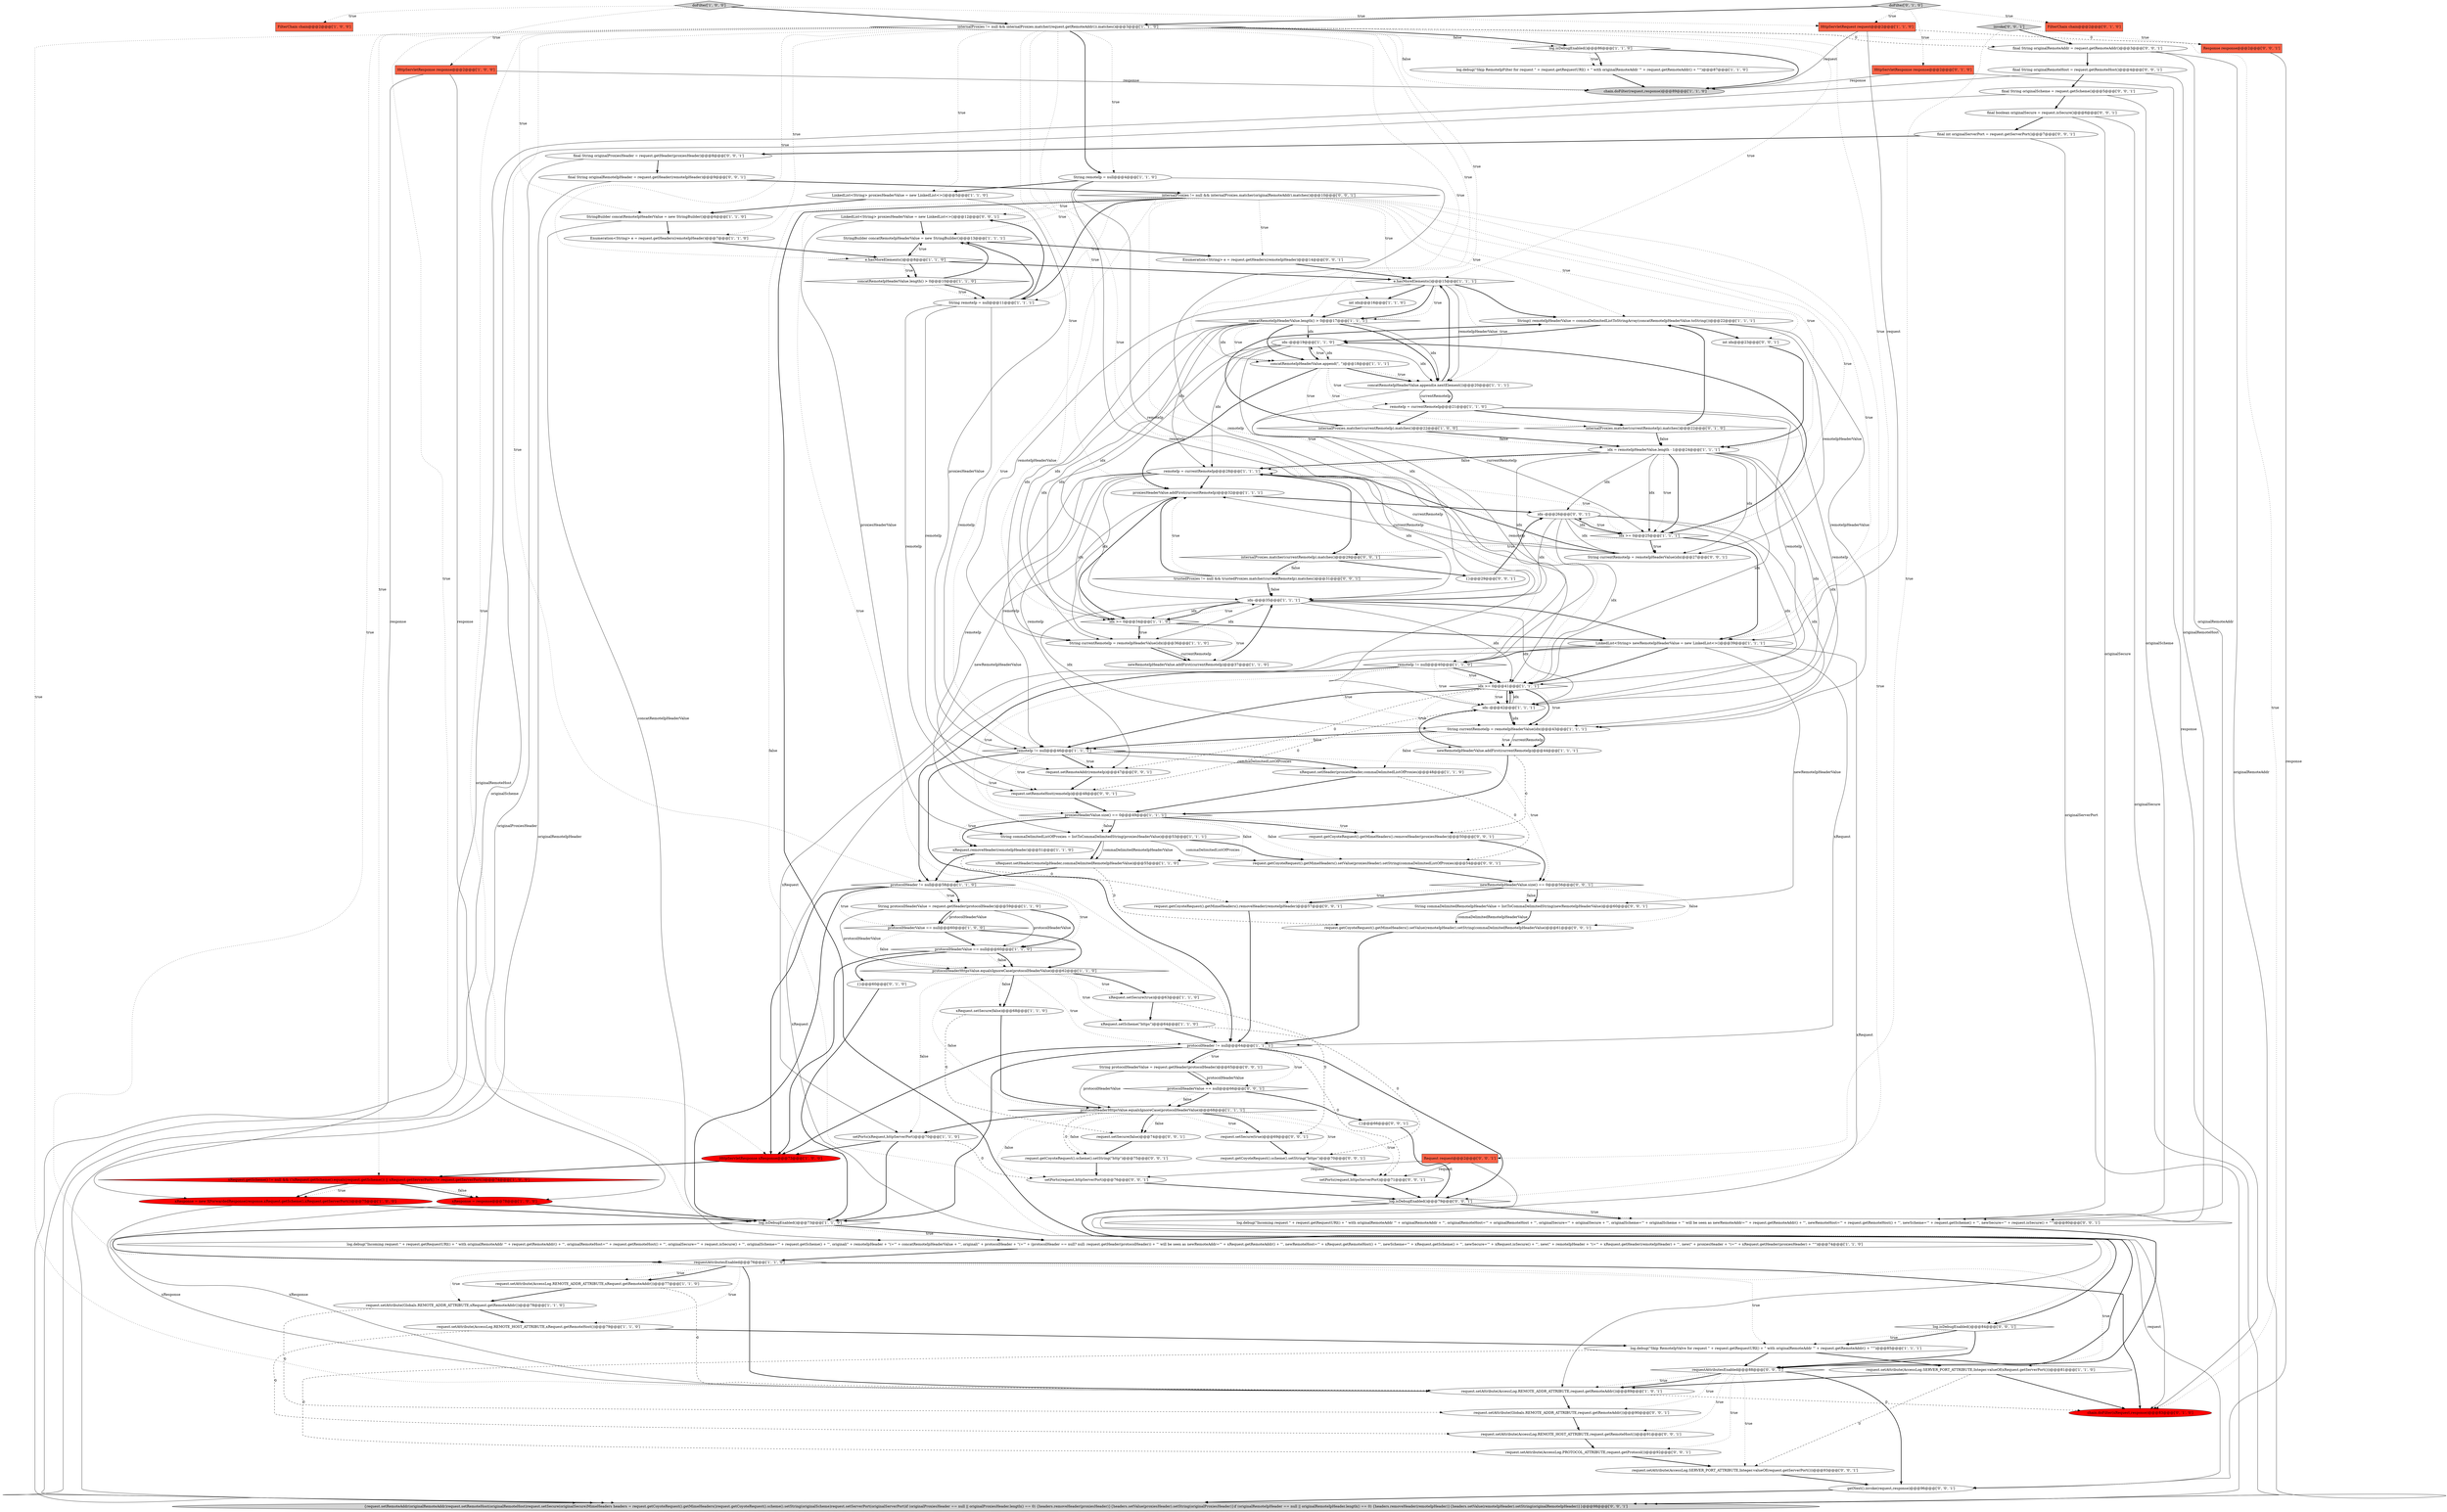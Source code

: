 digraph {
71 [style = filled, label = "{}@@@60@@@['0', '1', '0']", fillcolor = white, shape = ellipse image = "AAA0AAABBB2BBB"];
53 [style = filled, label = "newRemoteIpHeaderValue.addFirst(currentRemoteIp)@@@37@@@['1', '1', '0']", fillcolor = white, shape = ellipse image = "AAA0AAABBB1BBB"];
84 [style = filled, label = "Enumeration<String> e = request.getHeaders(remoteIpHeader)@@@14@@@['0', '0', '1']", fillcolor = white, shape = ellipse image = "AAA0AAABBB3BBB"];
70 [style = filled, label = "chain.doFilter(xRequest,response)@@@83@@@['0', '1', '0']", fillcolor = red, shape = ellipse image = "AAA1AAABBB2BBB"];
34 [style = filled, label = "LinkedList<String> newRemoteIpHeaderValue = new LinkedList<>()@@@39@@@['1', '1', '1']", fillcolor = white, shape = ellipse image = "AAA0AAABBB1BBB"];
42 [style = filled, label = "requestAttributesEnabled@@@76@@@['1', '1', '0']", fillcolor = white, shape = diamond image = "AAA0AAABBB1BBB"];
18 [style = filled, label = "xResponse = new XForwardedResponse(response,xRequest.getScheme(),xRequest.getServerPort())@@@75@@@['1', '0', '0']", fillcolor = red, shape = ellipse image = "AAA1AAABBB1BBB"];
50 [style = filled, label = "HttpServletResponse xResponse@@@73@@@['1', '0', '0']", fillcolor = red, shape = ellipse image = "AAA1AAABBB1BBB"];
51 [style = filled, label = "remoteIp = currentRemoteIp@@@28@@@['1', '1', '1']", fillcolor = white, shape = ellipse image = "AAA0AAABBB1BBB"];
24 [style = filled, label = "request.setAttribute(Globals.REMOTE_ADDR_ATTRIBUTE,xRequest.getRemoteAddr())@@@78@@@['1', '1', '0']", fillcolor = white, shape = ellipse image = "AAA0AAABBB1BBB"];
54 [style = filled, label = "idx--@@@35@@@['1', '1', '1']", fillcolor = white, shape = ellipse image = "AAA0AAABBB1BBB"];
64 [style = filled, label = "String(( remoteIpHeaderValue = commaDelimitedListToStringArray(concatRemoteIpHeaderValue.toString())@@@22@@@['1', '1', '1']", fillcolor = white, shape = ellipse image = "AAA0AAABBB1BBB"];
40 [style = filled, label = "concatRemoteIpHeaderValue.append(e.nextElement())@@@20@@@['1', '1', '1']", fillcolor = white, shape = ellipse image = "AAA0AAABBB1BBB"];
7 [style = filled, label = "request.setAttribute(AccessLog.REMOTE_HOST_ATTRIBUTE,xRequest.getRemoteHost())@@@79@@@['1', '1', '0']", fillcolor = white, shape = ellipse image = "AAA0AAABBB1BBB"];
119 [style = filled, label = "log.isDebugEnabled()@@@84@@@['0', '0', '1']", fillcolor = white, shape = diamond image = "AAA0AAABBB3BBB"];
113 [style = filled, label = "request.setRemoteHost(remoteIp)@@@48@@@['0', '0', '1']", fillcolor = white, shape = ellipse image = "AAA0AAABBB3BBB"];
80 [style = filled, label = "log.isDebugEnabled()@@@79@@@['0', '0', '1']", fillcolor = white, shape = diamond image = "AAA0AAABBB3BBB"];
104 [style = filled, label = "log.debug(\"Incoming request \" + request.getRequestURI() + \" with originalRemoteAddr '\" + originalRemoteAddr + \"', originalRemoteHost='\" + originalRemoteHost + \"', originalSecure='\" + originalSecure + \"', originalScheme='\" + originalScheme + \"' will be seen as newRemoteAddr='\" + request.getRemoteAddr() + \"', newRemoteHost='\" + request.getRemoteHost() + \"', newScheme='\" + request.getScheme() + \"', newSecure='\" + request.isSecure() + \"'\")@@@80@@@['0', '0', '1']", fillcolor = white, shape = ellipse image = "AAA0AAABBB3BBB"];
35 [style = filled, label = "idx >= 0@@@41@@@['1', '1', '1']", fillcolor = white, shape = diamond image = "AAA0AAABBB1BBB"];
38 [style = filled, label = "idx--@@@42@@@['1', '1', '1']", fillcolor = white, shape = ellipse image = "AAA0AAABBB1BBB"];
93 [style = filled, label = "request.setSecure(false)@@@74@@@['0', '0', '1']", fillcolor = white, shape = ellipse image = "AAA0AAABBB3BBB"];
86 [style = filled, label = "{}@@@66@@@['0', '0', '1']", fillcolor = white, shape = ellipse image = "AAA0AAABBB3BBB"];
88 [style = filled, label = "final String originalRemoteIpHeader = request.getHeader(remoteIpHeader)@@@9@@@['0', '0', '1']", fillcolor = white, shape = ellipse image = "AAA0AAABBB3BBB"];
8 [style = filled, label = "protocolHeaderHttpsValue.equalsIgnoreCase(protocolHeaderValue)@@@62@@@['1', '1', '0']", fillcolor = white, shape = diamond image = "AAA0AAABBB1BBB"];
101 [style = filled, label = "requestAttributesEnabled@@@88@@@['0', '0', '1']", fillcolor = white, shape = diamond image = "AAA0AAABBB3BBB"];
15 [style = filled, label = "chain.doFilter(request,response)@@@89@@@['1', '1', '0']", fillcolor = lightgray, shape = ellipse image = "AAA0AAABBB1BBB"];
37 [style = filled, label = "String currentRemoteIp = remoteIpHeaderValue(idx(@@@36@@@['1', '1', '0']", fillcolor = white, shape = ellipse image = "AAA0AAABBB1BBB"];
117 [style = filled, label = "final String originalProxiesHeader = request.getHeader(proxiesHeader)@@@8@@@['0', '0', '1']", fillcolor = white, shape = ellipse image = "AAA0AAABBB3BBB"];
62 [style = filled, label = "request.setAttribute(AccessLog.REMOTE_ADDR_ATTRIBUTE,request.getRemoteAddr())@@@89@@@['1', '0', '1']", fillcolor = white, shape = ellipse image = "AAA0AAABBB1BBB"];
31 [style = filled, label = "String currentRemoteIp = remoteIpHeaderValue(idx(@@@43@@@['1', '1', '1']", fillcolor = white, shape = ellipse image = "AAA0AAABBB1BBB"];
23 [style = filled, label = "newRemoteIpHeaderValue.addFirst(currentRemoteIp)@@@44@@@['1', '1', '1']", fillcolor = white, shape = ellipse image = "AAA0AAABBB1BBB"];
76 [style = filled, label = "request.getCoyoteRequest().getMimeHeaders().removeHeader(remoteIpHeader)@@@57@@@['0', '0', '1']", fillcolor = white, shape = ellipse image = "AAA0AAABBB3BBB"];
99 [style = filled, label = "LinkedList<String> proxiesHeaderValue = new LinkedList<>()@@@12@@@['0', '0', '1']", fillcolor = white, shape = ellipse image = "AAA0AAABBB3BBB"];
96 [style = filled, label = "request.setAttribute(AccessLog.REMOTE_HOST_ATTRIBUTE,request.getRemoteHost())@@@91@@@['0', '0', '1']", fillcolor = white, shape = ellipse image = "AAA0AAABBB3BBB"];
44 [style = filled, label = "String remoteIp = null@@@11@@@['1', '1', '1']", fillcolor = white, shape = ellipse image = "AAA0AAABBB1BBB"];
56 [style = filled, label = "remoteIp != null@@@40@@@['1', '1', '0']", fillcolor = white, shape = diamond image = "AAA0AAABBB1BBB"];
98 [style = filled, label = "Request request@@@2@@@['0', '0', '1']", fillcolor = tomato, shape = box image = "AAA0AAABBB3BBB"];
111 [style = filled, label = "final String originalScheme = request.getScheme()@@@5@@@['0', '0', '1']", fillcolor = white, shape = ellipse image = "AAA0AAABBB3BBB"];
87 [style = filled, label = "request.getCoyoteRequest().getMimeHeaders().setValue(remoteIpHeader).setString(commaDelimitedRemoteIpHeaderValue)@@@61@@@['0', '0', '1']", fillcolor = white, shape = ellipse image = "AAA0AAABBB3BBB"];
115 [style = filled, label = "request.getCoyoteRequest().getMimeHeaders().setValue(proxiesHeader).setString(commaDelimitedListOfProxies)@@@54@@@['0', '0', '1']", fillcolor = white, shape = ellipse image = "AAA0AAABBB3BBB"];
89 [style = filled, label = "trustedProxies != null && trustedProxies.matcher(currentRemoteIp).matches()@@@31@@@['0', '0', '1']", fillcolor = white, shape = diamond image = "AAA0AAABBB3BBB"];
55 [style = filled, label = "protocolHeader != null@@@64@@@['1', '1', '1']", fillcolor = white, shape = diamond image = "AAA0AAABBB1BBB"];
52 [style = filled, label = "idx--@@@19@@@['1', '1', '0']", fillcolor = white, shape = ellipse image = "AAA0AAABBB1BBB"];
48 [style = filled, label = "setPorts(xRequest,httpServerPort)@@@70@@@['1', '1', '0']", fillcolor = white, shape = ellipse image = "AAA0AAABBB1BBB"];
69 [style = filled, label = "internalProxies.matcher(currentRemoteIp).matches()@@@22@@@['0', '1', '0']", fillcolor = white, shape = diamond image = "AAA0AAABBB2BBB"];
92 [style = filled, label = "String protocolHeaderValue = request.getHeader(protocolHeader)@@@65@@@['0', '0', '1']", fillcolor = white, shape = ellipse image = "AAA0AAABBB3BBB"];
39 [style = filled, label = "int idx@@@16@@@['1', '1', '0']", fillcolor = white, shape = ellipse image = "AAA0AAABBB1BBB"];
47 [style = filled, label = "idx >= 0@@@34@@@['1', '1', '0']", fillcolor = white, shape = diamond image = "AAA0AAABBB1BBB"];
112 [style = filled, label = "idx--@@@26@@@['0', '0', '1']", fillcolor = white, shape = ellipse image = "AAA0AAABBB3BBB"];
94 [style = filled, label = "final boolean originalSecure = request.isSecure()@@@6@@@['0', '0', '1']", fillcolor = white, shape = ellipse image = "AAA0AAABBB3BBB"];
108 [style = filled, label = "request.setAttribute(AccessLog.PROTOCOL_ATTRIBUTE,request.getProtocol())@@@92@@@['0', '0', '1']", fillcolor = white, shape = ellipse image = "AAA0AAABBB3BBB"];
12 [style = filled, label = "proxiesHeaderValue.size() == 0@@@49@@@['1', '1', '1']", fillcolor = white, shape = diamond image = "AAA0AAABBB1BBB"];
106 [style = filled, label = "newRemoteIpHeaderValue.size() == 0@@@56@@@['0', '0', '1']", fillcolor = white, shape = diamond image = "AAA0AAABBB3BBB"];
59 [style = filled, label = "idx = remoteIpHeaderValue.length - 1@@@24@@@['1', '1', '1']", fillcolor = white, shape = ellipse image = "AAA0AAABBB1BBB"];
102 [style = filled, label = "internalProxies != null && internalProxies.matcher(originalRemoteAddr).matches()@@@10@@@['0', '0', '1']", fillcolor = white, shape = diamond image = "AAA0AAABBB3BBB"];
107 [style = filled, label = "int idx@@@23@@@['0', '0', '1']", fillcolor = white, shape = ellipse image = "AAA0AAABBB3BBB"];
25 [style = filled, label = "internalProxies.matcher(currentRemoteIp).matches()@@@22@@@['1', '0', '0']", fillcolor = white, shape = diamond image = "AAA0AAABBB1BBB"];
29 [style = filled, label = "protocolHeaderValue == null@@@60@@@['1', '1', '0']", fillcolor = white, shape = diamond image = "AAA0AAABBB1BBB"];
21 [style = filled, label = "LinkedList<String> proxiesHeaderValue = new LinkedList<>()@@@5@@@['1', '1', '0']", fillcolor = white, shape = ellipse image = "AAA0AAABBB1BBB"];
2 [style = filled, label = "StringBuilder concatRemoteIpHeaderValue = new StringBuilder()@@@6@@@['1', '1', '0']", fillcolor = white, shape = ellipse image = "AAA0AAABBB1BBB"];
46 [style = filled, label = "xRequest.setScheme(\"https\")@@@64@@@['1', '1', '0']", fillcolor = white, shape = ellipse image = "AAA0AAABBB1BBB"];
61 [style = filled, label = "proxiesHeaderValue.addFirst(currentRemoteIp)@@@32@@@['1', '1', '1']", fillcolor = white, shape = ellipse image = "AAA0AAABBB1BBB"];
22 [style = filled, label = "String commaDelimitedListOfProxies = listToCommaDelimitedString(proxiesHeaderValue)@@@53@@@['1', '1', '1']", fillcolor = white, shape = ellipse image = "AAA0AAABBB1BBB"];
45 [style = filled, label = "remoteIp != null@@@46@@@['1', '1', '1']", fillcolor = white, shape = diamond image = "AAA0AAABBB1BBB"];
57 [style = filled, label = "concatRemoteIpHeaderValue.length() > 0@@@17@@@['1', '1', '1']", fillcolor = white, shape = diamond image = "AAA0AAABBB1BBB"];
14 [style = filled, label = "doFilter['1', '0', '0']", fillcolor = lightgray, shape = diamond image = "AAA0AAABBB1BBB"];
0 [style = filled, label = "xResponse = response@@@78@@@['1', '0', '0']", fillcolor = red, shape = ellipse image = "AAA1AAABBB1BBB"];
43 [style = filled, label = "HttpServletResponse response@@@2@@@['1', '0', '0']", fillcolor = tomato, shape = box image = "AAA0AAABBB1BBB"];
77 [style = filled, label = "request.setAttribute(Globals.REMOTE_ADDR_ATTRIBUTE,request.getRemoteAddr())@@@90@@@['0', '0', '1']", fillcolor = white, shape = ellipse image = "AAA0AAABBB3BBB"];
103 [style = filled, label = "request.getCoyoteRequest().scheme().setString(\"http\")@@@75@@@['0', '0', '1']", fillcolor = white, shape = ellipse image = "AAA0AAABBB3BBB"];
78 [style = filled, label = "request.setSecure(true)@@@69@@@['0', '0', '1']", fillcolor = white, shape = ellipse image = "AAA0AAABBB3BBB"];
28 [style = filled, label = "protocolHeaderValue == null@@@60@@@['1', '0', '0']", fillcolor = white, shape = diamond image = "AAA0AAABBB1BBB"];
110 [style = filled, label = "final int originalServerPort = request.getServerPort()@@@7@@@['0', '0', '1']", fillcolor = white, shape = ellipse image = "AAA0AAABBB3BBB"];
90 [style = filled, label = "request.setAttribute(AccessLog.SERVER_PORT_ATTRIBUTE,Integer.valueOf(request.getServerPort()))@@@93@@@['0', '0', '1']", fillcolor = white, shape = ellipse image = "AAA0AAABBB3BBB"];
74 [style = filled, label = "doFilter['0', '1', '0']", fillcolor = lightgray, shape = diamond image = "AAA0AAABBB2BBB"];
65 [style = filled, label = "xRequest.setHeader(remoteIpHeader,commaDelimitedRemoteIpHeaderValue)@@@55@@@['1', '1', '0']", fillcolor = white, shape = ellipse image = "AAA0AAABBB1BBB"];
91 [style = filled, label = "String commaDelimitedRemoteIpHeaderValue = listToCommaDelimitedString(newRemoteIpHeaderValue)@@@60@@@['0', '0', '1']", fillcolor = white, shape = ellipse image = "AAA0AAABBB3BBB"];
100 [style = filled, label = "request.setRemoteAddr(remoteIp)@@@47@@@['0', '0', '1']", fillcolor = white, shape = ellipse image = "AAA0AAABBB3BBB"];
19 [style = filled, label = "String remoteIp = null@@@4@@@['1', '1', '0']", fillcolor = white, shape = ellipse image = "AAA0AAABBB1BBB"];
109 [style = filled, label = "getNext().invoke(request,response)@@@96@@@['0', '0', '1']", fillcolor = white, shape = ellipse image = "AAA0AAABBB3BBB"];
41 [style = filled, label = "xRequest.setSecure(false)@@@68@@@['1', '1', '0']", fillcolor = white, shape = ellipse image = "AAA0AAABBB1BBB"];
11 [style = filled, label = "request.setAttribute(AccessLog.REMOTE_ADDR_ATTRIBUTE,xRequest.getRemoteAddr())@@@77@@@['1', '1', '0']", fillcolor = white, shape = ellipse image = "AAA0AAABBB1BBB"];
85 [style = filled, label = "{}@@@29@@@['0', '0', '1']", fillcolor = white, shape = ellipse image = "AAA0AAABBB3BBB"];
32 [style = filled, label = "log.debug(\"Incoming request \" + request.getRequestURI() + \" with originalRemoteAddr '\" + request.getRemoteAddr() + \"', originalRemoteHost='\" + request.getRemoteHost() + \"', originalSecure='\" + request.isSecure() + \"', originalScheme='\" + request.getScheme() + \"', original(\" + remoteIpHeader + \"(='\" + concatRemoteIpHeaderValue + \"', original(\" + protocolHeader + \"(='\" + (protocolHeader == null? null: request.getHeader(protocolHeader)) + \"' will be seen as newRemoteAddr='\" + xRequest.getRemoteAddr() + \"', newRemoteHost='\" + xRequest.getRemoteHost() + \"', newScheme='\" + xRequest.getScheme() + \"', newSecure='\" + xRequest.isSecure() + \"', new(\" + remoteIpHeader + \"(='\" + xRequest.getHeader(remoteIpHeader) + \"', new(\" + proxiesHeader + \"(='\" + xRequest.getHeader(proxiesHeader) + \"'\")@@@74@@@['1', '1', '0']", fillcolor = white, shape = ellipse image = "AAA0AAABBB1BBB"];
68 [style = filled, label = "xRequest.removeHeader(remoteIpHeader)@@@51@@@['1', '1', '0']", fillcolor = white, shape = ellipse image = "AAA0AAABBB1BBB"];
30 [style = filled, label = "log.isDebugEnabled()@@@86@@@['1', '1', '0']", fillcolor = white, shape = diamond image = "AAA0AAABBB1BBB"];
95 [style = filled, label = "request.getCoyoteRequest().scheme().setString(\"https\")@@@70@@@['0', '0', '1']", fillcolor = white, shape = ellipse image = "AAA0AAABBB3BBB"];
97 [style = filled, label = "final String originalRemoteAddr = request.getRemoteAddr()@@@3@@@['0', '0', '1']", fillcolor = white, shape = ellipse image = "AAA0AAABBB3BBB"];
1 [style = filled, label = "e.hasMoreElements()@@@15@@@['1', '1', '1']", fillcolor = white, shape = diamond image = "AAA0AAABBB1BBB"];
58 [style = filled, label = "xRequest.setSecure(true)@@@63@@@['1', '1', '0']", fillcolor = white, shape = ellipse image = "AAA0AAABBB1BBB"];
82 [style = filled, label = "invoke['0', '0', '1']", fillcolor = lightgray, shape = diamond image = "AAA0AAABBB3BBB"];
114 [style = filled, label = "final String originalRemoteHost = request.getRemoteHost()@@@4@@@['0', '0', '1']", fillcolor = white, shape = ellipse image = "AAA0AAABBB3BBB"];
13 [style = filled, label = "protocolHeader != null@@@58@@@['1', '1', '0']", fillcolor = white, shape = diamond image = "AAA0AAABBB1BBB"];
36 [style = filled, label = "Enumeration<String> e = request.getHeaders(remoteIpHeader)@@@7@@@['1', '1', '0']", fillcolor = white, shape = ellipse image = "AAA0AAABBB1BBB"];
20 [style = filled, label = "protocolHeaderHttpsValue.equalsIgnoreCase(protocolHeaderValue)@@@68@@@['1', '1', '1']", fillcolor = white, shape = diamond image = "AAA0AAABBB1BBB"];
81 [style = filled, label = "{request.setRemoteAddr(originalRemoteAddr)request.setRemoteHost(originalRemoteHost)request.setSecure(originalSecure)MimeHeaders headers = request.getCoyoteRequest().getMimeHeaders()request.getCoyoteRequest().scheme().setString(originalScheme)request.setServerPort(originalServerPort)if (originalProxiesHeader == null || originalProxiesHeader.length() == 0) {headers.removeHeader(proxiesHeader)}{headers.setValue(proxiesHeader).setString(originalProxiesHeader)}if (originalRemoteIpHeader == null || originalRemoteIpHeader.length() == 0) {headers.removeHeader(remoteIpHeader)}{headers.setValue(remoteIpHeader).setString(originalRemoteIpHeader)}}@@@98@@@['0', '0', '1']", fillcolor = lightgray, shape = ellipse image = "AAA0AAABBB3BBB"];
16 [style = filled, label = "xRequest.setHeader(proxiesHeader,commaDelimitedListOfProxies)@@@48@@@['1', '1', '0']", fillcolor = white, shape = ellipse image = "AAA0AAABBB1BBB"];
120 [style = filled, label = "String currentRemoteIp = remoteIpHeaderValue(idx(@@@27@@@['0', '0', '1']", fillcolor = white, shape = ellipse image = "AAA0AAABBB3BBB"];
10 [style = filled, label = "e.hasMoreElements()@@@8@@@['1', '1', '0']", fillcolor = white, shape = diamond image = "AAA0AAABBB1BBB"];
67 [style = filled, label = "String protocolHeaderValue = request.getHeader(protocolHeader)@@@59@@@['1', '1', '0']", fillcolor = white, shape = ellipse image = "AAA0AAABBB1BBB"];
3 [style = filled, label = "remoteIp = currentRemoteIp@@@21@@@['1', '1', '0']", fillcolor = white, shape = ellipse image = "AAA0AAABBB1BBB"];
72 [style = filled, label = "HttpServletResponse response@@@2@@@['0', '1', '0']", fillcolor = tomato, shape = box image = "AAA0AAABBB2BBB"];
63 [style = filled, label = "log.debug(\"Skip RemoteIpValve for request \" + request.getRequestURI() + \" with originalRemoteAddr '\" + request.getRemoteAddr() + \"'\")@@@85@@@['1', '1', '1']", fillcolor = white, shape = ellipse image = "AAA0AAABBB1BBB"];
5 [style = filled, label = "log.debug(\"Skip RemoteIpFilter for request \" + request.getRequestURI() + \" with originalRemoteAddr '\" + request.getRemoteAddr() + \"'\")@@@87@@@['1', '1', '0']", fillcolor = white, shape = ellipse image = "AAA0AAABBB1BBB"];
66 [style = filled, label = "idx >= 0@@@25@@@['1', '1', '1']", fillcolor = white, shape = diamond image = "AAA0AAABBB1BBB"];
49 [style = filled, label = "request.setAttribute(AccessLog.SERVER_PORT_ATTRIBUTE,Integer.valueOf(xRequest.getServerPort()))@@@81@@@['1', '1', '0']", fillcolor = white, shape = ellipse image = "AAA0AAABBB1BBB"];
116 [style = filled, label = "protocolHeaderValue == null@@@66@@@['0', '0', '1']", fillcolor = white, shape = diamond image = "AAA0AAABBB3BBB"];
60 [style = filled, label = "HttpServletRequest request@@@2@@@['1', '1', '0']", fillcolor = tomato, shape = box image = "AAA0AAABBB1BBB"];
118 [style = filled, label = "Response response@@@2@@@['0', '0', '1']", fillcolor = tomato, shape = box image = "AAA0AAABBB3BBB"];
9 [style = filled, label = "log.isDebugEnabled()@@@73@@@['1', '1', '0']", fillcolor = white, shape = diamond image = "AAA0AAABBB1BBB"];
26 [style = filled, label = "FilterChain chain@@@2@@@['1', '0', '0']", fillcolor = tomato, shape = box image = "AAA0AAABBB1BBB"];
83 [style = filled, label = "setPorts(request,httpsServerPort)@@@71@@@['0', '0', '1']", fillcolor = white, shape = ellipse image = "AAA0AAABBB3BBB"];
105 [style = filled, label = "internalProxies.matcher(currentRemoteIp).matches()@@@29@@@['0', '0', '1']", fillcolor = white, shape = diamond image = "AAA0AAABBB3BBB"];
33 [style = filled, label = "internalProxies != null && internalProxies.matcher(request.getRemoteAddr()).matches()@@@3@@@['1', '1', '0']", fillcolor = white, shape = diamond image = "AAA0AAABBB1BBB"];
73 [style = filled, label = "FilterChain chain@@@2@@@['0', '1', '0']", fillcolor = tomato, shape = box image = "AAA0AAABBB2BBB"];
17 [style = filled, label = "concatRemoteIpHeaderValue.append(\", \")@@@18@@@['1', '1', '1']", fillcolor = white, shape = ellipse image = "AAA0AAABBB1BBB"];
75 [style = filled, label = "request.getCoyoteRequest().getMimeHeaders().removeHeader(proxiesHeader)@@@50@@@['0', '0', '1']", fillcolor = white, shape = ellipse image = "AAA0AAABBB3BBB"];
79 [style = filled, label = "setPorts(request,httpServerPort)@@@76@@@['0', '0', '1']", fillcolor = white, shape = ellipse image = "AAA0AAABBB3BBB"];
6 [style = filled, label = "xRequest.getScheme() != null && (!xRequest.getScheme().equals(request.getScheme()) || xRequest.getServerPort() != request.getServerPort())@@@74@@@['1', '0', '0']", fillcolor = red, shape = diamond image = "AAA1AAABBB1BBB"];
27 [style = filled, label = "StringBuilder concatRemoteIpHeaderValue = new StringBuilder()@@@13@@@['1', '1', '1']", fillcolor = white, shape = ellipse image = "AAA0AAABBB1BBB"];
4 [style = filled, label = "concatRemoteIpHeaderValue.length() > 0@@@10@@@['1', '1', '0']", fillcolor = white, shape = diamond image = "AAA0AAABBB1BBB"];
66->120 [style = bold, label=""];
100->113 [style = bold, label=""];
13->28 [style = dotted, label="true"];
22->115 [style = bold, label=""];
17->52 [style = dotted, label="true"];
7->96 [style = dashed, label="0"];
14->26 [style = dotted, label="true"];
5->15 [style = bold, label=""];
23->75 [style = dashed, label="0"];
111->94 [style = bold, label=""];
111->81 [style = solid, label="originalScheme"];
47->37 [style = dotted, label="true"];
34->55 [style = solid, label="xRequest"];
21->2 [style = bold, label=""];
37->53 [style = bold, label=""];
20->93 [style = dotted, label="false"];
44->99 [style = bold, label=""];
62->77 [style = bold, label=""];
76->55 [style = bold, label=""];
42->63 [style = dotted, label="true"];
85->112 [style = bold, label=""];
88->81 [style = solid, label="originalRemoteIpHeader"];
102->1 [style = dotted, label="true"];
33->97 [style = dashed, label="0"];
10->4 [style = dotted, label="true"];
80->101 [style = bold, label=""];
120->51 [style = solid, label="currentRemoteIp"];
31->23 [style = solid, label="currentRemoteIp"];
54->47 [style = solid, label="idx"];
55->92 [style = bold, label=""];
117->81 [style = solid, label="originalProxiesHeader"];
9->32 [style = bold, label=""];
54->38 [style = solid, label="idx"];
35->38 [style = dotted, label="true"];
69->64 [style = bold, label=""];
69->59 [style = bold, label=""];
55->92 [style = dotted, label="true"];
33->61 [style = dotted, label="true"];
17->3 [style = dotted, label="true"];
29->71 [style = bold, label=""];
42->24 [style = dotted, label="true"];
66->34 [style = bold, label=""];
28->8 [style = dotted, label="false"];
115->106 [style = bold, label=""];
51->54 [style = solid, label="idx"];
43->18 [style = solid, label="response"];
110->117 [style = bold, label=""];
48->79 [style = dashed, label="0"];
45->113 [style = dotted, label="true"];
109->81 [style = bold, label=""];
102->66 [style = dotted, label="true"];
89->54 [style = dotted, label="false"];
10->1 [style = bold, label=""];
24->7 [style = bold, label=""];
102->35 [style = dotted, label="true"];
7->63 [style = bold, label=""];
57->52 [style = solid, label="idx"];
33->10 [style = dotted, label="true"];
101->90 [style = dotted, label="true"];
33->6 [style = dotted, label="true"];
75->106 [style = bold, label=""];
22->65 [style = solid, label="commaDelimitedRemoteIpHeaderValue"];
102->55 [style = dotted, label="true"];
52->17 [style = solid, label="idx"];
33->15 [style = dotted, label="false"];
33->9 [style = dotted, label="true"];
42->11 [style = dotted, label="true"];
13->50 [style = bold, label=""];
41->93 [style = dashed, label="0"];
119->63 [style = dotted, label="true"];
34->62 [style = solid, label="xRequest"];
17->25 [style = dotted, label="true"];
116->20 [style = dotted, label="false"];
74->72 [style = dotted, label="true"];
97->81 [style = solid, label="originalRemoteAddr"];
45->16 [style = solid, label="commaDelimitedListOfProxies"];
27->10 [style = bold, label=""];
1->40 [style = solid, label="remoteIpHeaderValue"];
20->78 [style = dotted, label="true"];
35->23 [style = dotted, label="true"];
89->61 [style = bold, label=""];
54->34 [style = bold, label=""];
46->55 [style = bold, label=""];
112->31 [style = solid, label="idx"];
17->61 [style = bold, label=""];
8->20 [style = dotted, label="false"];
8->58 [style = bold, label=""];
33->34 [style = dotted, label="true"];
63->49 [style = bold, label=""];
94->104 [style = solid, label="originalSecure"];
66->105 [style = dotted, label="true"];
48->9 [style = bold, label=""];
6->0 [style = bold, label=""];
95->83 [style = bold, label=""];
22->115 [style = solid, label="commaDelimitedListOfProxies"];
13->67 [style = bold, label=""];
33->36 [style = dotted, label="true"];
120->61 [style = solid, label="currentRemoteIp"];
91->87 [style = solid, label="commaDelimitedRemoteIpHeaderValue"];
33->70 [style = dotted, label="true"];
101->109 [style = bold, label=""];
61->47 [style = bold, label=""];
101->62 [style = dotted, label="true"];
66->112 [style = dotted, label="true"];
45->12 [style = dotted, label="true"];
10->4 [style = bold, label=""];
33->19 [style = dotted, label="true"];
10->27 [style = dotted, label="true"];
68->13 [style = bold, label=""];
54->31 [style = solid, label="idx"];
18->62 [style = solid, label="xResponse"];
31->45 [style = bold, label=""];
99->22 [style = solid, label="proxiesHeaderValue"];
12->65 [style = dotted, label="false"];
105->89 [style = dotted, label="false"];
66->52 [style = bold, label=""];
4->44 [style = dotted, label="true"];
19->35 [style = solid, label="remoteIp"];
114->104 [style = solid, label="originalRemoteHost"];
38->31 [style = bold, label=""];
53->54 [style = bold, label=""];
47->53 [style = dotted, label="true"];
41->20 [style = bold, label=""];
114->111 [style = bold, label=""];
25->59 [style = bold, label=""];
59->66 [style = bold, label=""];
20->79 [style = dotted, label="false"];
12->68 [style = bold, label=""];
64->31 [style = solid, label="remoteIpHeaderValue"];
62->70 [style = dashed, label="0"];
51->61 [style = bold, label=""];
60->34 [style = solid, label="request"];
102->80 [style = dotted, label="true"];
33->2 [style = dotted, label="true"];
105->89 [style = bold, label=""];
21->45 [style = solid, label="proxiesHeaderValue"];
37->53 [style = solid, label="currentRemoteIp"];
47->34 [style = bold, label=""];
56->31 [style = dotted, label="true"];
112->54 [style = solid, label="idx"];
112->38 [style = solid, label="idx"];
35->31 [style = bold, label=""];
92->116 [style = bold, label=""];
12->75 [style = dotted, label="true"];
64->52 [style = bold, label=""];
58->78 [style = dashed, label="0"];
57->40 [style = bold, label=""];
42->70 [style = bold, label=""];
102->27 [style = dotted, label="true"];
101->108 [style = dotted, label="true"];
57->54 [style = solid, label="idx"];
33->62 [style = dotted, label="true"];
57->40 [style = solid, label="idx"];
59->66 [style = solid, label="idx"];
67->28 [style = solid, label="protocolHeaderValue"];
93->103 [style = bold, label=""];
40->3 [style = bold, label=""];
13->29 [style = dotted, label="true"];
46->95 [style = dashed, label="0"];
113->12 [style = bold, label=""];
29->8 [style = dotted, label="false"];
32->42 [style = bold, label=""];
91->87 [style = bold, label=""];
3->38 [style = solid, label="remoteIp"];
28->29 [style = bold, label=""];
94->81 [style = solid, label="originalSecure"];
9->42 [style = bold, label=""];
6->18 [style = bold, label=""];
112->35 [style = solid, label="idx"];
79->80 [style = bold, label=""];
64->120 [style = solid, label="remoteIpHeaderValue"];
67->29 [style = solid, label="protocolHeaderValue"];
17->40 [style = bold, label=""];
82->118 [style = dotted, label="true"];
66->120 [style = dotted, label="true"];
52->47 [style = solid, label="idx"];
34->56 [style = bold, label=""];
11->62 [style = dashed, label="0"];
29->50 [style = bold, label=""];
20->103 [style = dotted, label="false"];
119->101 [style = bold, label=""];
20->78 [style = bold, label=""];
3->69 [style = bold, label=""];
55->50 [style = bold, label=""];
13->9 [style = bold, label=""];
42->62 [style = bold, label=""];
12->68 [style = dotted, label="true"];
38->113 [style = dashed, label="0"];
52->51 [style = solid, label="idx"];
1->37 [style = solid, label="remoteIpHeaderValue"];
25->59 [style = dotted, label="false"];
0->9 [style = bold, label=""];
50->6 [style = bold, label=""];
31->23 [style = bold, label=""];
60->118 [style = dashed, label="0"];
3->25 [style = bold, label=""];
34->48 [style = solid, label="xRequest"];
111->104 [style = solid, label="originalScheme"];
98->83 [style = solid, label="request"];
14->33 [style = bold, label=""];
33->56 [style = dotted, label="true"];
40->1 [style = bold, label=""];
92->116 [style = solid, label="protocolHeaderValue"];
60->15 [style = solid, label="request"];
2->32 [style = solid, label="concatRemoteIpHeaderValue"];
110->81 [style = solid, label="originalServerPort"];
102->119 [style = dotted, label="false"];
74->33 [style = bold, label=""];
1->57 [style = dotted, label="true"];
97->114 [style = bold, label=""];
1->64 [style = bold, label=""];
19->38 [style = solid, label="remoteIp"];
30->5 [style = dotted, label="true"];
82->97 [style = bold, label=""];
56->35 [style = dotted, label="true"];
98->79 [style = solid, label="request"];
67->28 [style = bold, label=""];
51->113 [style = solid, label="remoteIp"];
105->85 [style = bold, label=""];
0->62 [style = solid, label="xResponse"];
61->112 [style = bold, label=""];
71->9 [style = bold, label=""];
54->37 [style = solid, label="idx"];
59->51 [style = bold, label=""];
88->102 [style = bold, label=""];
33->50 [style = dotted, label="true"];
89->61 [style = dotted, label="true"];
66->51 [style = dotted, label="true"];
22->65 [style = bold, label=""];
4->44 [style = bold, label=""];
13->67 [style = dotted, label="true"];
8->41 [style = dotted, label="false"];
39->57 [style = bold, label=""];
51->37 [style = solid, label="idx"];
12->22 [style = dotted, label="false"];
2->36 [style = bold, label=""];
35->45 [style = bold, label=""];
47->54 [style = dotted, label="true"];
35->38 [style = bold, label=""];
59->38 [style = solid, label="idx"];
12->22 [style = bold, label=""];
55->80 [style = bold, label=""];
82->98 [style = dotted, label="true"];
33->13 [style = dotted, label="true"];
102->45 [style = dotted, label="true"];
33->57 [style = dotted, label="true"];
8->46 [style = dotted, label="true"];
101->77 [style = dotted, label="true"];
55->116 [style = dotted, label="true"];
52->37 [style = solid, label="idx"];
56->38 [style = dotted, label="true"];
102->84 [style = dotted, label="true"];
42->7 [style = dotted, label="true"];
59->66 [style = dotted, label="true"];
45->106 [style = dotted, label="true"];
57->17 [style = solid, label="idx"];
59->31 [style = solid, label="idx"];
45->100 [style = bold, label=""];
33->30 [style = bold, label=""];
52->40 [style = solid, label="idx"];
49->90 [style = dashed, label="0"];
112->120 [style = solid, label="idx"];
57->37 [style = solid, label="idx"];
101->62 [style = bold, label=""];
25->64 [style = bold, label=""];
57->17 [style = dotted, label="true"];
33->39 [style = dotted, label="true"];
51->105 [style = bold, label=""];
1->39 [style = bold, label=""];
117->88 [style = bold, label=""];
55->83 [style = dashed, label="0"];
27->84 [style = bold, label=""];
61->22 [style = solid, label="newRemoteIpHeaderValue"];
104->101 [style = bold, label=""];
59->54 [style = solid, label="idx"];
45->16 [style = bold, label=""];
24->77 [style = dashed, label="0"];
63->108 [style = dashed, label="0"];
35->31 [style = dotted, label="true"];
33->47 [style = dotted, label="true"];
102->107 [style = dotted, label="true"];
83->80 [style = bold, label=""];
14->60 [style = dotted, label="true"];
89->54 [style = bold, label=""];
30->5 [style = bold, label=""];
42->11 [style = bold, label=""];
28->8 [style = bold, label=""];
114->81 [style = solid, label="originalRemoteHost"];
80->104 [style = bold, label=""];
33->19 [style = bold, label=""];
98->109 [style = solid, label="request"];
51->45 [style = solid, label="remoteIp"];
102->99 [style = dotted, label="true"];
19->21 [style = bold, label=""];
78->95 [style = bold, label=""];
43->0 [style = solid, label="response"];
8->58 [style = dotted, label="true"];
40->3 [style = solid, label="currentRemoteIp"];
74->73 [style = dotted, label="true"];
107->59 [style = bold, label=""];
14->43 [style = dotted, label="true"];
64->107 [style = bold, label=""];
52->17 [style = bold, label=""];
94->110 [style = bold, label=""];
112->66 [style = solid, label="idx"];
59->112 [style = solid, label="idx"];
92->20 [style = solid, label="protocolHeaderValue"];
4->27 [style = bold, label=""];
106->91 [style = bold, label=""];
86->80 [style = bold, label=""];
96->108 [style = bold, label=""];
106->91 [style = dotted, label="false"];
43->15 [style = solid, label="response"];
116->86 [style = bold, label=""];
65->13 [style = bold, label=""];
44->27 [style = bold, label=""];
16->12 [style = bold, label=""];
38->31 [style = solid, label="idx"];
33->30 [style = dotted, label="false"];
44->45 [style = solid, label="remoteIp"];
84->1 [style = bold, label=""];
52->54 [style = solid, label="idx"];
20->83 [style = dotted, label="true"];
47->37 [style = bold, label=""];
35->100 [style = dashed, label="0"];
6->18 [style = dotted, label="true"];
120->51 [style = bold, label=""];
20->48 [style = bold, label=""];
106->87 [style = dotted, label="false"];
67->29 [style = bold, label=""];
74->60 [style = dotted, label="true"];
103->79 [style = bold, label=""];
34->70 [style = solid, label="xRequest"];
23->12 [style = bold, label=""];
77->96 [style = bold, label=""];
8->55 [style = dotted, label="true"];
51->47 [style = solid, label="idx"];
49->70 [style = bold, label=""];
9->32 [style = dotted, label="true"];
106->76 [style = dotted, label="true"];
16->115 [style = dashed, label="0"];
67->8 [style = solid, label="protocolHeaderValue"];
72->15 [style = solid, label="response"];
48->50 [style = bold, label=""];
54->35 [style = solid, label="idx"];
65->87 [style = dashed, label="0"];
63->101 [style = bold, label=""];
20->93 [style = bold, label=""];
20->95 [style = dotted, label="true"];
49->62 [style = bold, label=""];
69->59 [style = dotted, label="false"];
1->40 [style = dotted, label="true"];
57->51 [style = solid, label="idx"];
108->90 [style = bold, label=""];
12->75 [style = bold, label=""];
31->23 [style = dotted, label="true"];
56->13 [style = bold, label=""];
18->9 [style = bold, label=""];
58->46 [style = bold, label=""];
68->76 [style = dashed, label="0"];
119->63 [style = bold, label=""];
38->35 [style = solid, label="idx"];
34->35 [style = bold, label=""];
38->35 [style = bold, label=""];
8->48 [style = dotted, label="false"];
59->35 [style = solid, label="idx"];
102->119 [style = bold, label=""];
30->15 [style = bold, label=""];
55->9 [style = bold, label=""];
102->64 [style = dotted, label="true"];
57->17 [style = bold, label=""];
6->0 [style = dotted, label="false"];
72->70 [style = solid, label="response"];
8->41 [style = bold, label=""];
45->55 [style = bold, label=""];
17->69 [style = dotted, label="true"];
34->91 [style = solid, label="newRemoteIpHeaderValue"];
101->96 [style = dotted, label="true"];
90->109 [style = bold, label=""];
45->100 [style = dotted, label="true"];
106->76 [style = bold, label=""];
33->17 [style = dotted, label="true"];
11->24 [style = bold, label=""];
97->104 [style = solid, label="originalRemoteAddr"];
56->35 [style = bold, label=""];
33->21 [style = dotted, label="true"];
42->49 [style = dotted, label="true"];
1->57 [style = bold, label=""];
57->47 [style = solid, label="idx"];
102->44 [style = dotted, label="true"];
102->34 [style = dotted, label="true"];
40->66 [style = solid, label="currentRemoteIp"];
36->10 [style = bold, label=""];
29->8 [style = bold, label=""];
31->16 [style = dotted, label="false"];
80->104 [style = dotted, label="true"];
87->55 [style = bold, label=""];
51->100 [style = solid, label="remoteIp"];
102->59 [style = dotted, label="true"];
20->103 [style = dashed, label="0"];
17->40 [style = dotted, label="true"];
59->120 [style = solid, label="idx"];
112->66 [style = bold, label=""];
44->100 [style = solid, label="remoteIp"];
59->51 [style = dotted, label="false"];
31->45 [style = dotted, label="false"];
3->56 [style = solid, label="remoteIp"];
99->27 [style = bold, label=""];
54->47 [style = bold, label=""];
102->44 [style = bold, label=""];
33->42 [style = dotted, label="true"];
116->20 [style = bold, label=""];
56->12 [style = dotted, label="true"];
23->38 [style = bold, label=""];
33->1 [style = dotted, label="true"];
3->35 [style = solid, label="remoteIp"];
12->115 [style = dotted, label="false"];
118->109 [style = solid, label="response"];
19->56 [style = solid, label="remoteIp"];
44->113 [style = solid, label="remoteIp"];
}
